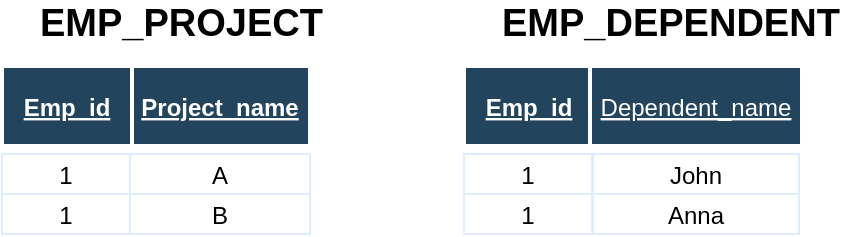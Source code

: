 <mxfile version="12.2.2" type="device" pages="1"><diagram name="Page-1" id="8378b5f6-a2b2-b727-a746-972ab9d02e00"><mxGraphModel dx="753" dy="682" grid="1" gridSize="10" guides="1" tooltips="1" connect="0" arrows="1" fold="1" page="1" pageScale="1.5" pageWidth="1169" pageHeight="827" background="#ffffff" math="0" shadow="0"><root><mxCell id="0"/><mxCell id="1" parent="0"/><mxCell id="75" value="A" style="align=center;strokeColor=#DEEDFF" parent="1" vertex="1"><mxGeometry x="95" y="125" width="90" height="20" as="geometry"/></mxCell><mxCell id="80" value="B" style="align=center;strokeColor=#DEEDFF" parent="1" vertex="1"><mxGeometry x="95" y="145" width="90" height="20" as="geometry"/></mxCell><mxCell id="2" value="Project_name" style="fillColor=#23445D;strokeColor=#FFFFFF;strokeWidth=2;fontColor=#FFFFFF;fontStyle=5" parent="1" vertex="1"><mxGeometry x="95" y="81" width="90" height="40" as="geometry"/></mxCell><mxCell id="pt02mc1mDiVBBJ6BWTSa-93" value="1" style="strokeColor=#DEEDFF" parent="1" vertex="1"><mxGeometry x="31.0" y="125" width="64" height="20" as="geometry"/></mxCell><mxCell id="pt02mc1mDiVBBJ6BWTSa-94" value="1" style="strokeColor=#DEEDFF" parent="1" vertex="1"><mxGeometry x="31.0" y="145.0" width="64" height="20" as="geometry"/></mxCell><mxCell id="pt02mc1mDiVBBJ6BWTSa-97" value="Emp_id" style="fillColor=#23445D;strokeColor=#FFFFFF;strokeWidth=2;fontColor=#FFFFFF;fontStyle=5" parent="1" vertex="1"><mxGeometry x="31" y="81" width="65" height="40" as="geometry"/></mxCell><mxCell id="c5x7IfDqe3bbnMwhfUoa-93" value="EMP_PROJECT" style="text;html=1;strokeColor=none;fillColor=none;align=left;verticalAlign=middle;whiteSpace=wrap;rounded=0;fontSize=19;fontStyle=1" parent="1" vertex="1"><mxGeometry x="48" y="50" width="122" height="20" as="geometry"/></mxCell><mxCell id="Pw5v7T_uvPj9pQ5fFlGs-98" value="1" style="strokeColor=#DEEDFF" vertex="1" parent="1"><mxGeometry x="262.0" y="125" width="64" height="20" as="geometry"/></mxCell><mxCell id="Pw5v7T_uvPj9pQ5fFlGs-99" value="1" style="strokeColor=#DEEDFF" vertex="1" parent="1"><mxGeometry x="262.0" y="145.0" width="64" height="20" as="geometry"/></mxCell><mxCell id="Pw5v7T_uvPj9pQ5fFlGs-101" value="Emp_id" style="fillColor=#23445D;strokeColor=#FFFFFF;strokeWidth=2;fontColor=#FFFFFF;fontStyle=5" vertex="1" parent="1"><mxGeometry x="262" y="81" width="65" height="40" as="geometry"/></mxCell><mxCell id="Pw5v7T_uvPj9pQ5fFlGs-102" value="EMP_DEPENDENT" style="text;html=1;strokeColor=none;fillColor=none;align=left;verticalAlign=middle;whiteSpace=wrap;rounded=0;fontSize=19;fontStyle=1" vertex="1" parent="1"><mxGeometry x="279" y="50" width="122" height="20" as="geometry"/></mxCell><mxCell id="Pw5v7T_uvPj9pQ5fFlGs-103" value="John" style="strokeColor=#DEEDFF" vertex="1" parent="1"><mxGeometry x="326.5" y="125" width="103.0" height="20" as="geometry"/></mxCell><mxCell id="Pw5v7T_uvPj9pQ5fFlGs-104" value="Anna" style="strokeColor=#DEEDFF" vertex="1" parent="1"><mxGeometry x="326.5" y="145.0" width="103.0" height="20" as="geometry"/></mxCell><mxCell id="Pw5v7T_uvPj9pQ5fFlGs-106" value="Dependent_name" style="fillColor=#23445D;strokeColor=#FFFFFF;strokeWidth=2;fontColor=#FFFFFF;fontStyle=4" vertex="1" parent="1"><mxGeometry x="325" y="81" width="106" height="40" as="geometry"/></mxCell></root></mxGraphModel></diagram></mxfile>